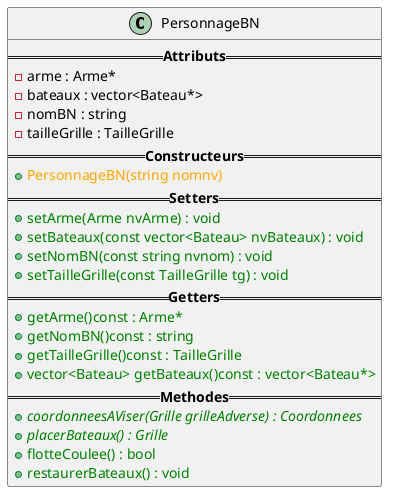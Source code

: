 @startuml
class PersonnageBN{
    ==<b>Attributs</b>==
        -arme : Arme*
        -bateaux : vector<Bateau*>
        -nomBN : string
        -tailleGrille : TailleGrille
    ==<b>Constructeurs</b>==
        +<color:orange>PersonnageBN(string nomnv)</color>
    ==<b>Setters</b>==
        +<color:green>setArme(Arme nvArme) : void</color>
        +<color:green>setBateaux(const vector<Bateau> nvBateaux) : void</color>
        +<color:green>setNomBN(const string nvnom) : void</color>
        +<color:green>setTailleGrille(const TailleGrille tg) : void</color>
    ==<b>Getters</b>==
        +<color:green>getArme()const : Arme*</color>
        +<color:green>getNomBN()const : string</color>
        +<color:green>getTailleGrille()const : TailleGrille</color>
        +<color:green>vector<Bateau> getBateaux()const : vector<Bateau*></color>
    ==<b>Methodes</b>==
        +<color:green>{abstract}coordonneesAViser(Grille grilleAdverse) : Coordonnees</color>
        +<color:green>{abstract}placerBateaux() : Grille</color>
        +<color:green>flotteCoulee() : bool</color>
        +<color:green>restaurerBateaux() : void</color>
}
@enduml
'c93bf6fecaeb02b3510806268ee62b8a  src/PersonnageBN.hpp
'03a05306bc9aea30a63ffe5a4fa19e9a  src/PersonnageBN.cpp
